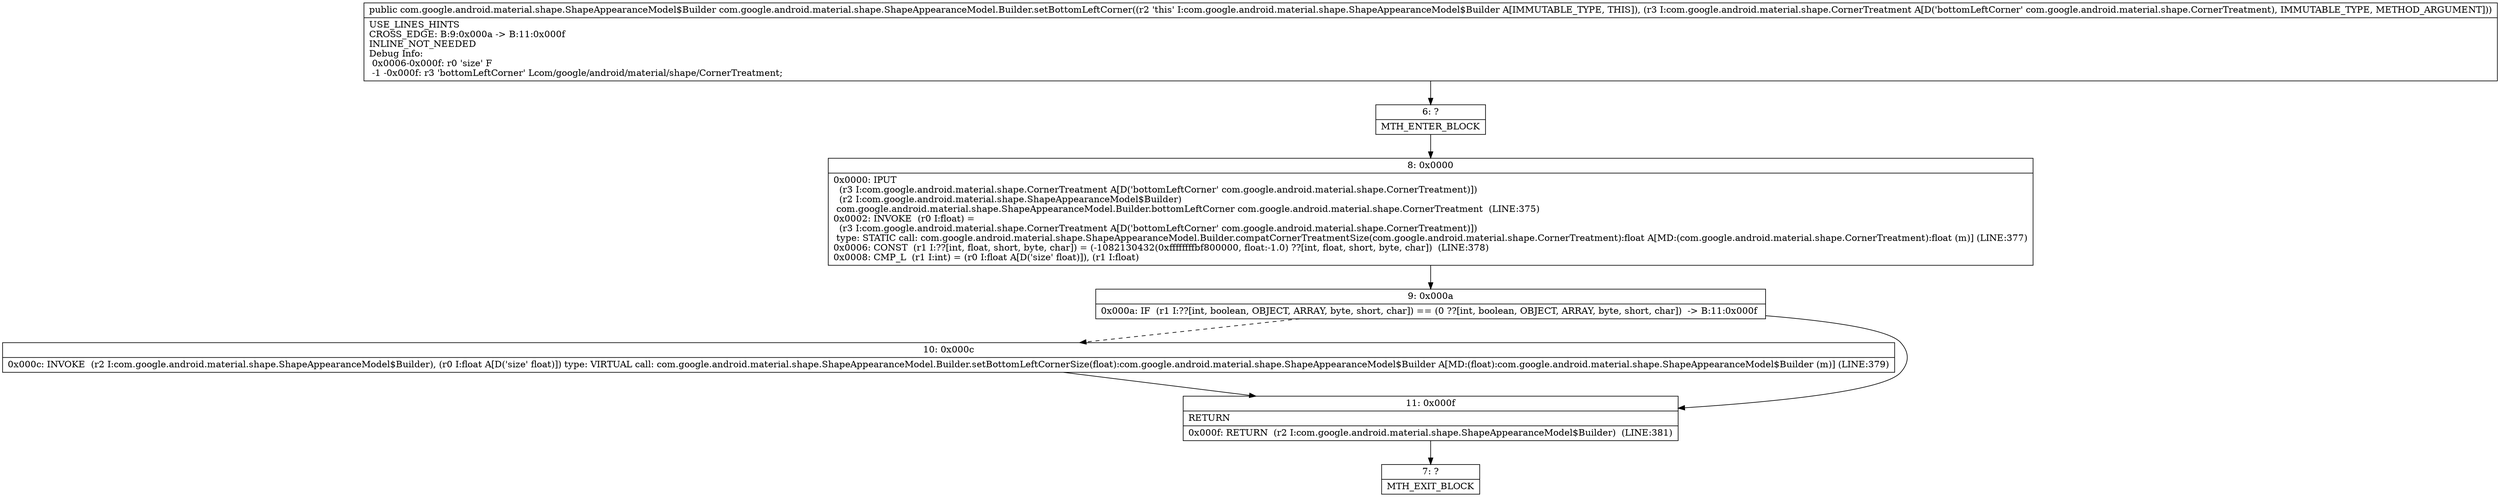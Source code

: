 digraph "CFG forcom.google.android.material.shape.ShapeAppearanceModel.Builder.setBottomLeftCorner(Lcom\/google\/android\/material\/shape\/CornerTreatment;)Lcom\/google\/android\/material\/shape\/ShapeAppearanceModel$Builder;" {
Node_6 [shape=record,label="{6\:\ ?|MTH_ENTER_BLOCK\l}"];
Node_8 [shape=record,label="{8\:\ 0x0000|0x0000: IPUT  \l  (r3 I:com.google.android.material.shape.CornerTreatment A[D('bottomLeftCorner' com.google.android.material.shape.CornerTreatment)])\l  (r2 I:com.google.android.material.shape.ShapeAppearanceModel$Builder)\l com.google.android.material.shape.ShapeAppearanceModel.Builder.bottomLeftCorner com.google.android.material.shape.CornerTreatment  (LINE:375)\l0x0002: INVOKE  (r0 I:float) = \l  (r3 I:com.google.android.material.shape.CornerTreatment A[D('bottomLeftCorner' com.google.android.material.shape.CornerTreatment)])\l type: STATIC call: com.google.android.material.shape.ShapeAppearanceModel.Builder.compatCornerTreatmentSize(com.google.android.material.shape.CornerTreatment):float A[MD:(com.google.android.material.shape.CornerTreatment):float (m)] (LINE:377)\l0x0006: CONST  (r1 I:??[int, float, short, byte, char]) = (\-1082130432(0xffffffffbf800000, float:\-1.0) ??[int, float, short, byte, char])  (LINE:378)\l0x0008: CMP_L  (r1 I:int) = (r0 I:float A[D('size' float)]), (r1 I:float) \l}"];
Node_9 [shape=record,label="{9\:\ 0x000a|0x000a: IF  (r1 I:??[int, boolean, OBJECT, ARRAY, byte, short, char]) == (0 ??[int, boolean, OBJECT, ARRAY, byte, short, char])  \-\> B:11:0x000f \l}"];
Node_10 [shape=record,label="{10\:\ 0x000c|0x000c: INVOKE  (r2 I:com.google.android.material.shape.ShapeAppearanceModel$Builder), (r0 I:float A[D('size' float)]) type: VIRTUAL call: com.google.android.material.shape.ShapeAppearanceModel.Builder.setBottomLeftCornerSize(float):com.google.android.material.shape.ShapeAppearanceModel$Builder A[MD:(float):com.google.android.material.shape.ShapeAppearanceModel$Builder (m)] (LINE:379)\l}"];
Node_11 [shape=record,label="{11\:\ 0x000f|RETURN\l|0x000f: RETURN  (r2 I:com.google.android.material.shape.ShapeAppearanceModel$Builder)  (LINE:381)\l}"];
Node_7 [shape=record,label="{7\:\ ?|MTH_EXIT_BLOCK\l}"];
MethodNode[shape=record,label="{public com.google.android.material.shape.ShapeAppearanceModel$Builder com.google.android.material.shape.ShapeAppearanceModel.Builder.setBottomLeftCorner((r2 'this' I:com.google.android.material.shape.ShapeAppearanceModel$Builder A[IMMUTABLE_TYPE, THIS]), (r3 I:com.google.android.material.shape.CornerTreatment A[D('bottomLeftCorner' com.google.android.material.shape.CornerTreatment), IMMUTABLE_TYPE, METHOD_ARGUMENT]))  | USE_LINES_HINTS\lCROSS_EDGE: B:9:0x000a \-\> B:11:0x000f\lINLINE_NOT_NEEDED\lDebug Info:\l  0x0006\-0x000f: r0 'size' F\l  \-1 \-0x000f: r3 'bottomLeftCorner' Lcom\/google\/android\/material\/shape\/CornerTreatment;\l}"];
MethodNode -> Node_6;Node_6 -> Node_8;
Node_8 -> Node_9;
Node_9 -> Node_10[style=dashed];
Node_9 -> Node_11;
Node_10 -> Node_11;
Node_11 -> Node_7;
}

